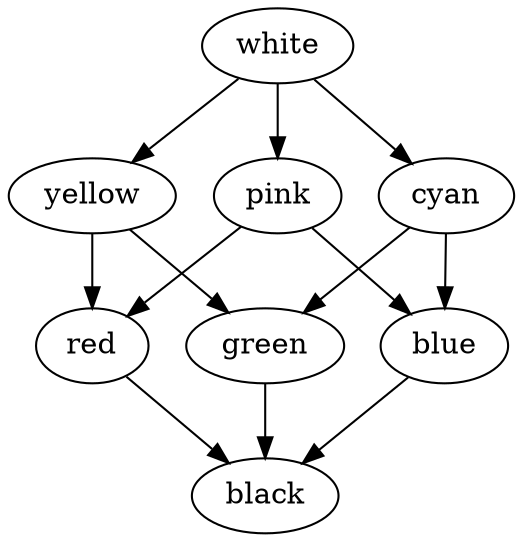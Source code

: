 digraph {
    { rank=same; white}
    { rank=same; cyan; yellow; pink}
    { rank=same; red; green; blue}
    { rank=same; black}

    white -> cyan -> blue
    white -> yellow -> green
    white -> pink -> red

    cyan -> green -> black
    yellow -> red -> black
    pink -> blue -> black
}
